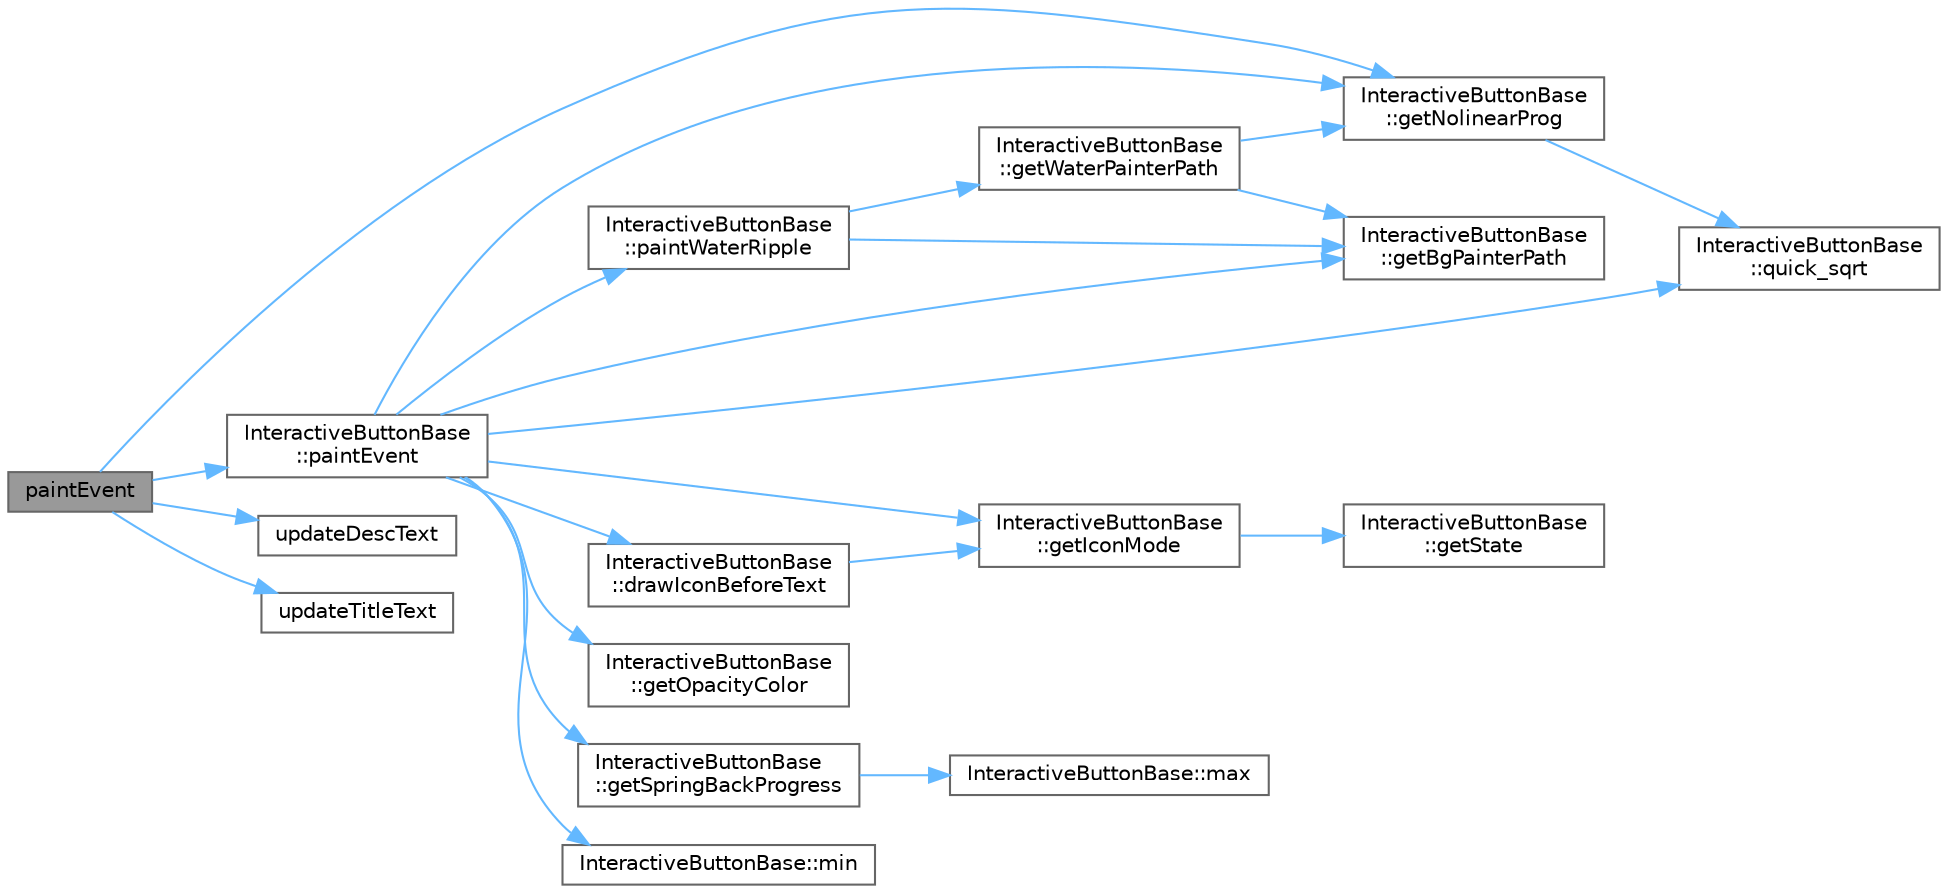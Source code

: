 digraph "paintEvent"
{
 // LATEX_PDF_SIZE
  bgcolor="transparent";
  edge [fontname=Helvetica,fontsize=10,labelfontname=Helvetica,labelfontsize=10];
  node [fontname=Helvetica,fontsize=10,shape=box,height=0.2,width=0.4];
  rankdir="LR";
  Node1 [id="Node000001",label="paintEvent",height=0.2,width=0.4,color="gray40", fillcolor="grey60", style="filled", fontcolor="black",tooltip="绘制事件，调整封面和标签位置"];
  Node1 -> Node2 [id="edge1_Node000001_Node000002",color="steelblue1",style="solid",tooltip=" "];
  Node2 [id="Node000002",label="InteractiveButtonBase\l::getNolinearProg",height=0.2,width=0.4,color="grey40", fillcolor="white", style="filled",URL="$class_interactive_button_base.html#ad32728647472d419b3ac175a0ec9c019",tooltip="获取非线性动画进度"];
  Node2 -> Node3 [id="edge2_Node000002_Node000003",color="steelblue1",style="solid",tooltip=" "];
  Node3 [id="Node000003",label="InteractiveButtonBase\l::quick_sqrt",height=0.2,width=0.4,color="grey40", fillcolor="white", style="filled",URL="$class_interactive_button_base.html#a16f10c17ca41d32cc83d46f621de3d91",tooltip="快速计算平方根"];
  Node1 -> Node4 [id="edge3_Node000001_Node000004",color="steelblue1",style="solid",tooltip=" "];
  Node4 [id="Node000004",label="InteractiveButtonBase\l::paintEvent",height=0.2,width=0.4,color="grey40", fillcolor="white", style="filled",URL="$class_interactive_button_base.html#aa71936647c7e332ab07cbec003a8c9a2",tooltip="绘制事件"];
  Node4 -> Node5 [id="edge4_Node000004_Node000005",color="steelblue1",style="solid",tooltip=" "];
  Node5 [id="Node000005",label="InteractiveButtonBase\l::drawIconBeforeText",height=0.2,width=0.4,color="grey40", fillcolor="white", style="filled",URL="$class_interactive_button_base.html#ad1f8ee3e9484fb795337d32ddb07b9e9",tooltip="绘制图标（在文本前）"];
  Node5 -> Node6 [id="edge5_Node000005_Node000006",color="steelblue1",style="solid",tooltip=" "];
  Node6 [id="Node000006",label="InteractiveButtonBase\l::getIconMode",height=0.2,width=0.4,color="grey40", fillcolor="white", style="filled",URL="$class_interactive_button_base.html#a05e0a1f6b305e65467dab14f3a680930",tooltip="获取图标模式"];
  Node6 -> Node7 [id="edge6_Node000006_Node000007",color="steelblue1",style="solid",tooltip=" "];
  Node7 [id="Node000007",label="InteractiveButtonBase\l::getState",height=0.2,width=0.4,color="grey40", fillcolor="white", style="filled",URL="$class_interactive_button_base.html#a08078bc1b235f535287ad0bcb16d7dad",tooltip="获取按钮状态"];
  Node4 -> Node8 [id="edge7_Node000004_Node000008",color="steelblue1",style="solid",tooltip=" "];
  Node8 [id="Node000008",label="InteractiveButtonBase\l::getBgPainterPath",height=0.2,width=0.4,color="grey40", fillcolor="white", style="filled",URL="$class_interactive_button_base.html#a7b457880a79c3bd138b111408899d7bb",tooltip="获取背景绘制路径"];
  Node4 -> Node6 [id="edge8_Node000004_Node000006",color="steelblue1",style="solid",tooltip=" "];
  Node4 -> Node2 [id="edge9_Node000004_Node000002",color="steelblue1",style="solid",tooltip=" "];
  Node4 -> Node9 [id="edge10_Node000004_Node000009",color="steelblue1",style="solid",tooltip=" "];
  Node9 [id="Node000009",label="InteractiveButtonBase\l::getOpacityColor",height=0.2,width=0.4,color="grey40", fillcolor="white", style="filled",URL="$class_interactive_button_base.html#ac57e0ebda76c71dc605cac0196699a24",tooltip="获取透明颜色"];
  Node4 -> Node10 [id="edge11_Node000004_Node000010",color="steelblue1",style="solid",tooltip=" "];
  Node10 [id="Node000010",label="InteractiveButtonBase\l::getSpringBackProgress",height=0.2,width=0.4,color="grey40", fillcolor="white", style="filled",URL="$class_interactive_button_base.html#a9d384b4097254206b6f293957386298e",tooltip="获取回弹动画进度"];
  Node10 -> Node11 [id="edge12_Node000010_Node000011",color="steelblue1",style="solid",tooltip=" "];
  Node11 [id="Node000011",label="InteractiveButtonBase::max",height=0.2,width=0.4,color="grey40", fillcolor="white", style="filled",URL="$class_interactive_button_base.html#a5f0ec151b65b2c048b57992b9814a3ae",tooltip="获取最大值"];
  Node4 -> Node12 [id="edge13_Node000004_Node000012",color="steelblue1",style="solid",tooltip=" "];
  Node12 [id="Node000012",label="InteractiveButtonBase::min",height=0.2,width=0.4,color="grey40", fillcolor="white", style="filled",URL="$class_interactive_button_base.html#a2f660e27ff5a853ec253b7631911e032",tooltip="获取最小值"];
  Node4 -> Node13 [id="edge14_Node000004_Node000013",color="steelblue1",style="solid",tooltip=" "];
  Node13 [id="Node000013",label="InteractiveButtonBase\l::paintWaterRipple",height=0.2,width=0.4,color="grey40", fillcolor="white", style="filled",URL="$class_interactive_button_base.html#a763f72595a18ec254b473779ba001b0d",tooltip="绘制水波纹动画"];
  Node13 -> Node8 [id="edge15_Node000013_Node000008",color="steelblue1",style="solid",tooltip=" "];
  Node13 -> Node14 [id="edge16_Node000013_Node000014",color="steelblue1",style="solid",tooltip=" "];
  Node14 [id="Node000014",label="InteractiveButtonBase\l::getWaterPainterPath",height=0.2,width=0.4,color="grey40", fillcolor="white", style="filled",URL="$class_interactive_button_base.html#a992962551774f41afffd3e0ba10ced2d",tooltip="获取水波纹绘制路径"];
  Node14 -> Node8 [id="edge17_Node000014_Node000008",color="steelblue1",style="solid",tooltip=" "];
  Node14 -> Node2 [id="edge18_Node000014_Node000002",color="steelblue1",style="solid",tooltip=" "];
  Node4 -> Node3 [id="edge19_Node000004_Node000003",color="steelblue1",style="solid",tooltip=" "];
  Node1 -> Node15 [id="edge20_Node000001_Node000015",color="steelblue1",style="solid",tooltip=" "];
  Node15 [id="Node000015",label="updateDescText",height=0.2,width=0.4,color="grey40", fillcolor="white", style="filled",URL="$class_gallery_photo_widget.html#a312928c8261abd121c7b43b2dcd64a80",tooltip="更新描述文本"];
  Node1 -> Node16 [id="edge21_Node000001_Node000016",color="steelblue1",style="solid",tooltip=" "];
  Node16 [id="Node000016",label="updateTitleText",height=0.2,width=0.4,color="grey40", fillcolor="white", style="filled",URL="$class_gallery_photo_widget.html#a9f6412e4f086819d14727a1646b34f97",tooltip="更新标题文本"];
}
